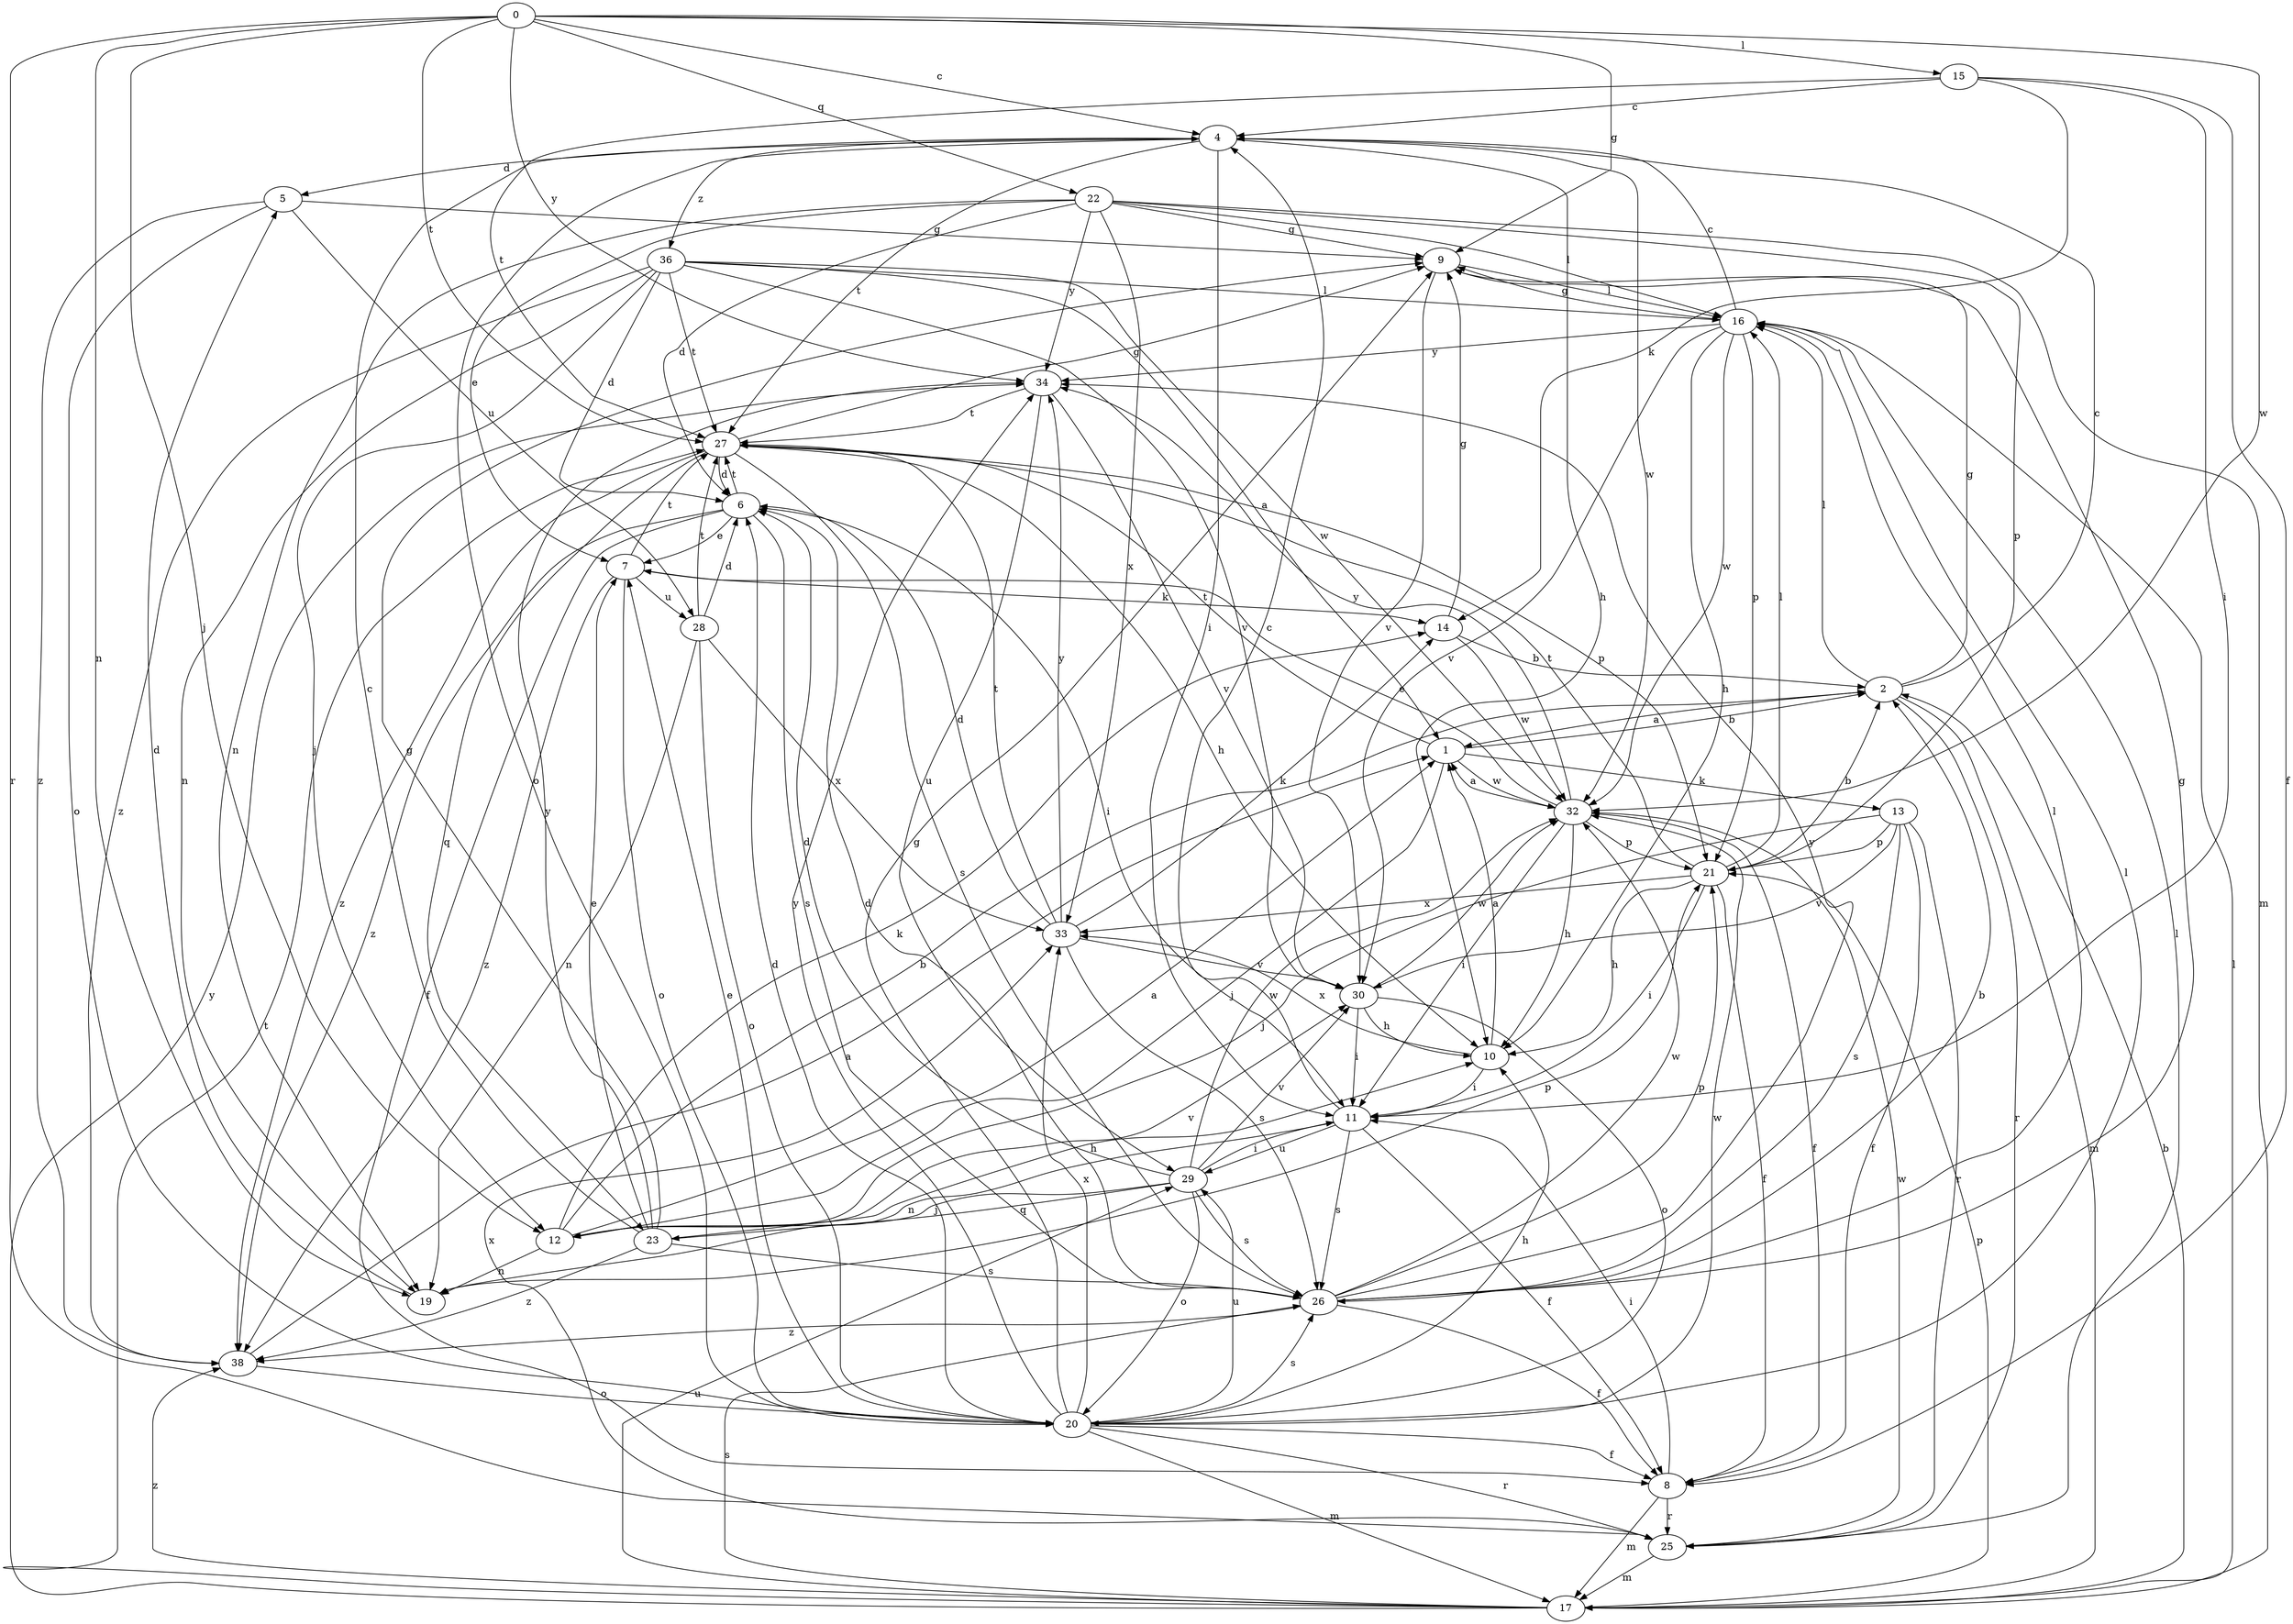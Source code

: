 strict digraph  {
0;
1;
2;
4;
5;
6;
7;
8;
9;
10;
11;
12;
13;
14;
15;
16;
17;
19;
20;
21;
22;
23;
25;
26;
27;
28;
29;
30;
32;
33;
34;
36;
38;
0 -> 4  [label=c];
0 -> 9  [label=g];
0 -> 12  [label=j];
0 -> 15  [label=l];
0 -> 19  [label=n];
0 -> 22  [label=q];
0 -> 25  [label=r];
0 -> 27  [label=t];
0 -> 32  [label=w];
0 -> 34  [label=y];
1 -> 2  [label=b];
1 -> 12  [label=j];
1 -> 13  [label=k];
1 -> 27  [label=t];
1 -> 32  [label=w];
2 -> 1  [label=a];
2 -> 4  [label=c];
2 -> 9  [label=g];
2 -> 16  [label=l];
2 -> 17  [label=m];
2 -> 25  [label=r];
4 -> 5  [label=d];
4 -> 10  [label=h];
4 -> 11  [label=i];
4 -> 20  [label=o];
4 -> 27  [label=t];
4 -> 32  [label=w];
4 -> 36  [label=z];
5 -> 9  [label=g];
5 -> 20  [label=o];
5 -> 28  [label=u];
5 -> 38  [label=z];
6 -> 7  [label=e];
6 -> 8  [label=f];
6 -> 11  [label=i];
6 -> 26  [label=s];
6 -> 27  [label=t];
6 -> 38  [label=z];
7 -> 14  [label=k];
7 -> 20  [label=o];
7 -> 27  [label=t];
7 -> 28  [label=u];
7 -> 38  [label=z];
8 -> 11  [label=i];
8 -> 17  [label=m];
8 -> 25  [label=r];
9 -> 16  [label=l];
9 -> 30  [label=v];
10 -> 1  [label=a];
10 -> 11  [label=i];
10 -> 33  [label=x];
11 -> 4  [label=c];
11 -> 8  [label=f];
11 -> 19  [label=n];
11 -> 26  [label=s];
11 -> 29  [label=u];
12 -> 1  [label=a];
12 -> 2  [label=b];
12 -> 14  [label=k];
12 -> 19  [label=n];
12 -> 30  [label=v];
13 -> 8  [label=f];
13 -> 12  [label=j];
13 -> 21  [label=p];
13 -> 25  [label=r];
13 -> 26  [label=s];
13 -> 30  [label=v];
14 -> 2  [label=b];
14 -> 9  [label=g];
14 -> 32  [label=w];
15 -> 4  [label=c];
15 -> 8  [label=f];
15 -> 11  [label=i];
15 -> 14  [label=k];
15 -> 27  [label=t];
16 -> 4  [label=c];
16 -> 9  [label=g];
16 -> 10  [label=h];
16 -> 21  [label=p];
16 -> 30  [label=v];
16 -> 32  [label=w];
16 -> 34  [label=y];
17 -> 2  [label=b];
17 -> 16  [label=l];
17 -> 21  [label=p];
17 -> 26  [label=s];
17 -> 27  [label=t];
17 -> 29  [label=u];
17 -> 34  [label=y];
17 -> 38  [label=z];
19 -> 5  [label=d];
19 -> 21  [label=p];
20 -> 6  [label=d];
20 -> 7  [label=e];
20 -> 8  [label=f];
20 -> 9  [label=g];
20 -> 10  [label=h];
20 -> 16  [label=l];
20 -> 17  [label=m];
20 -> 25  [label=r];
20 -> 26  [label=s];
20 -> 29  [label=u];
20 -> 32  [label=w];
20 -> 33  [label=x];
20 -> 34  [label=y];
21 -> 2  [label=b];
21 -> 8  [label=f];
21 -> 10  [label=h];
21 -> 11  [label=i];
21 -> 16  [label=l];
21 -> 27  [label=t];
21 -> 33  [label=x];
22 -> 6  [label=d];
22 -> 7  [label=e];
22 -> 9  [label=g];
22 -> 16  [label=l];
22 -> 17  [label=m];
22 -> 19  [label=n];
22 -> 21  [label=p];
22 -> 33  [label=x];
22 -> 34  [label=y];
23 -> 4  [label=c];
23 -> 7  [label=e];
23 -> 9  [label=g];
23 -> 10  [label=h];
23 -> 26  [label=s];
23 -> 34  [label=y];
23 -> 38  [label=z];
25 -> 16  [label=l];
25 -> 17  [label=m];
25 -> 32  [label=w];
25 -> 33  [label=x];
26 -> 2  [label=b];
26 -> 6  [label=d];
26 -> 8  [label=f];
26 -> 9  [label=g];
26 -> 16  [label=l];
26 -> 21  [label=p];
26 -> 32  [label=w];
26 -> 34  [label=y];
26 -> 38  [label=z];
27 -> 6  [label=d];
27 -> 9  [label=g];
27 -> 10  [label=h];
27 -> 21  [label=p];
27 -> 23  [label=q];
27 -> 26  [label=s];
27 -> 38  [label=z];
28 -> 6  [label=d];
28 -> 19  [label=n];
28 -> 20  [label=o];
28 -> 27  [label=t];
28 -> 33  [label=x];
29 -> 6  [label=d];
29 -> 11  [label=i];
29 -> 12  [label=j];
29 -> 20  [label=o];
29 -> 23  [label=q];
29 -> 26  [label=s];
29 -> 30  [label=v];
29 -> 32  [label=w];
30 -> 10  [label=h];
30 -> 11  [label=i];
30 -> 20  [label=o];
30 -> 32  [label=w];
32 -> 1  [label=a];
32 -> 7  [label=e];
32 -> 8  [label=f];
32 -> 10  [label=h];
32 -> 11  [label=i];
32 -> 21  [label=p];
32 -> 34  [label=y];
33 -> 6  [label=d];
33 -> 14  [label=k];
33 -> 26  [label=s];
33 -> 27  [label=t];
33 -> 30  [label=v];
33 -> 34  [label=y];
34 -> 27  [label=t];
34 -> 29  [label=u];
34 -> 30  [label=v];
36 -> 1  [label=a];
36 -> 6  [label=d];
36 -> 12  [label=j];
36 -> 16  [label=l];
36 -> 19  [label=n];
36 -> 27  [label=t];
36 -> 30  [label=v];
36 -> 32  [label=w];
36 -> 38  [label=z];
38 -> 1  [label=a];
38 -> 20  [label=o];
}
